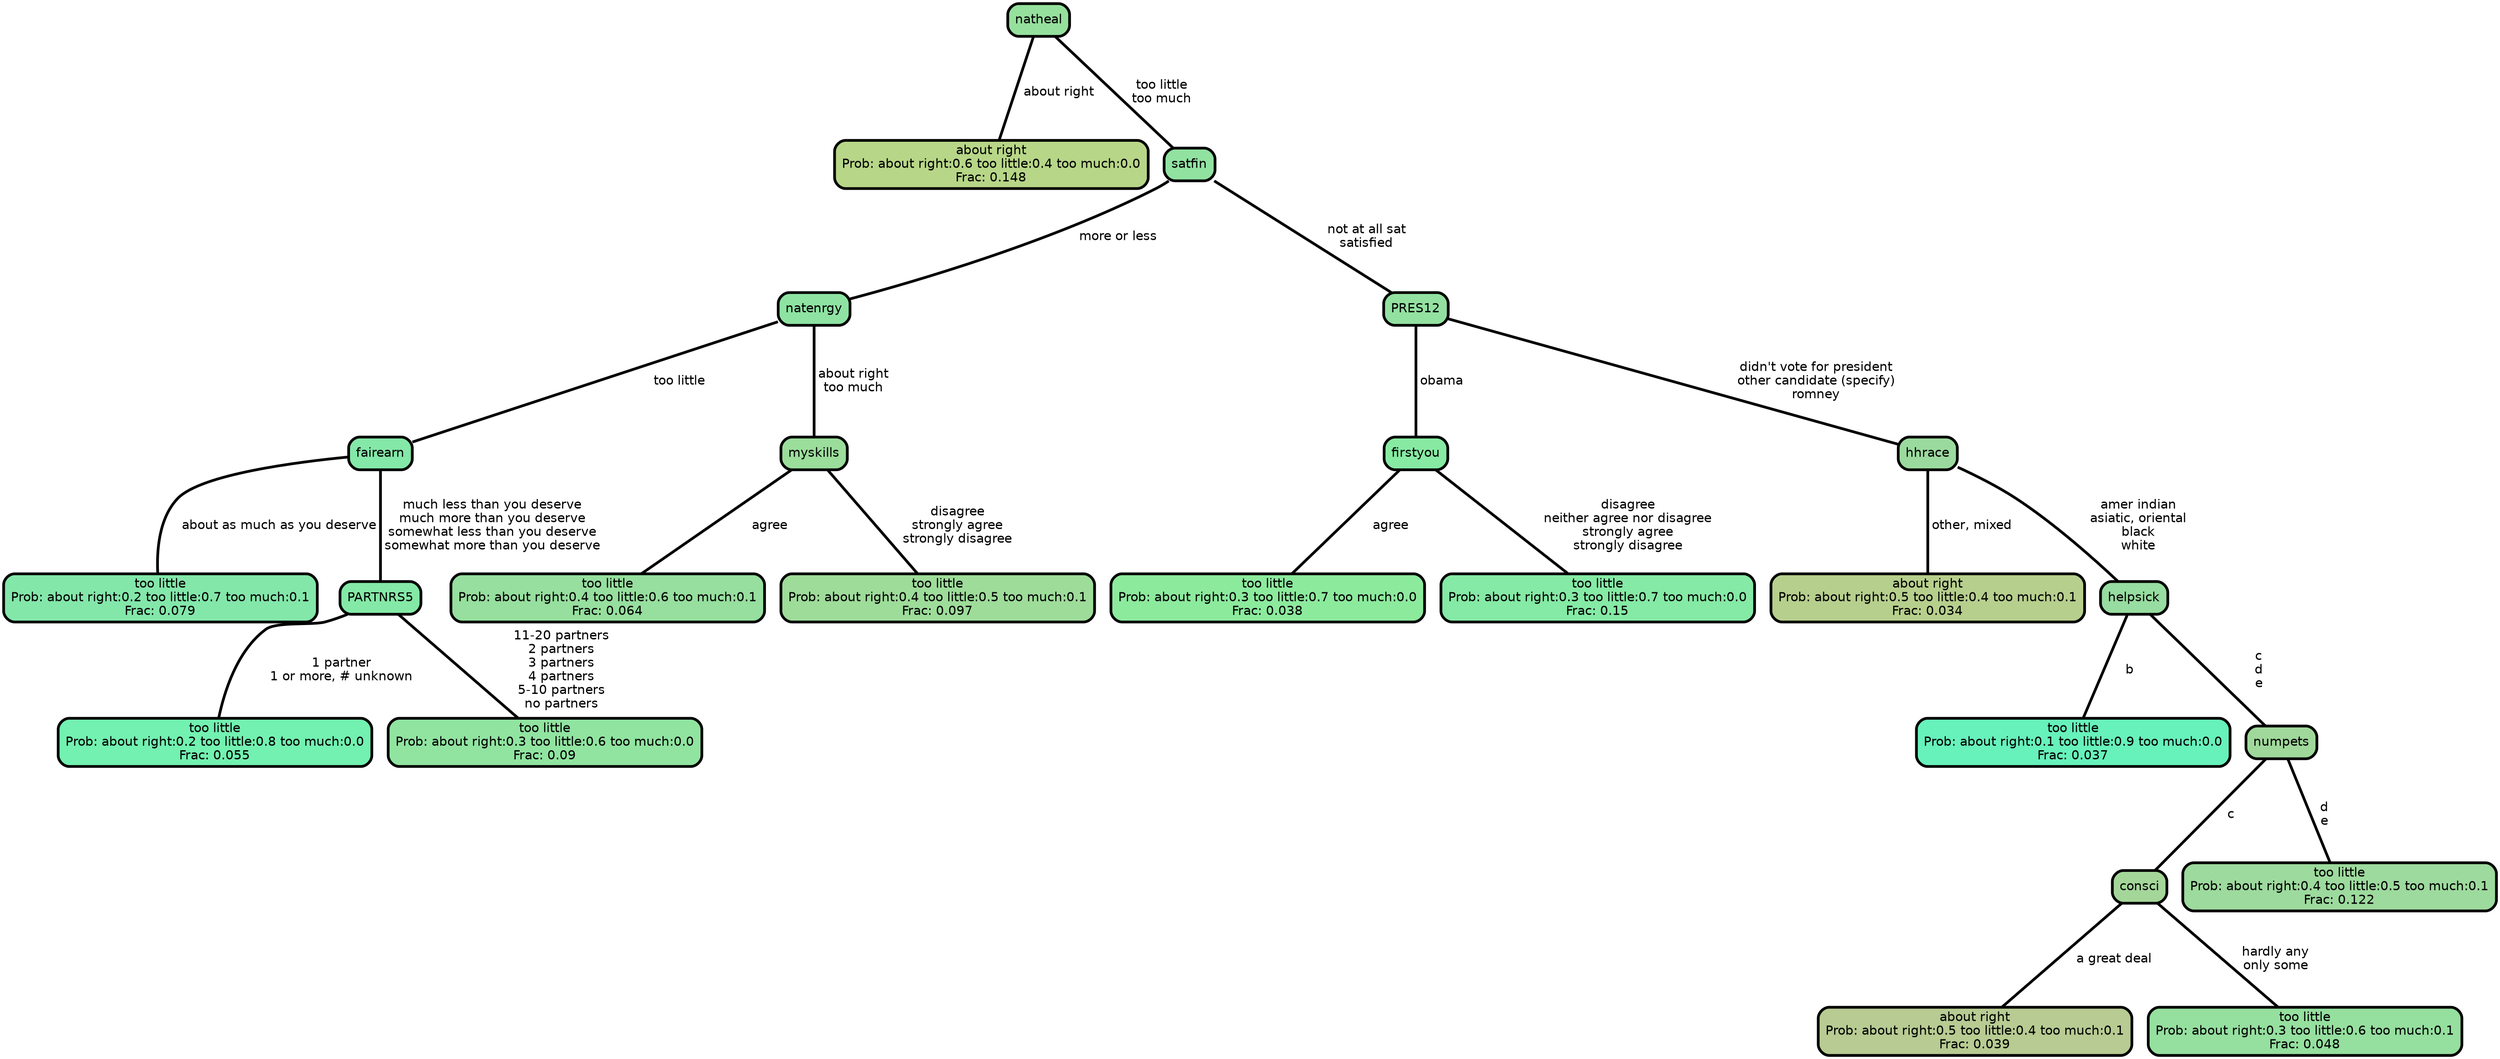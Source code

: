graph Tree {
node [shape=box, style="filled, rounded",color="black",penwidth="3",fontcolor="black",                 fontname=helvetica] ;
graph [ranksep="0 equally", splines=straight,                 bgcolor=transparent, dpi=200] ;
edge [fontname=helvetica, color=black] ;
0 [label="about right
Prob: about right:0.6 too little:0.4 too much:0.0
Frac: 0.148", fillcolor="#b7d687"] ;
1 [label="natheal", fillcolor="#96e09d"] ;
2 [label="too little
Prob: about right:0.2 too little:0.7 too much:0.1
Frac: 0.079", fillcolor="#83e7aa"] ;
3 [label="fairearn", fillcolor="#84e8a8"] ;
4 [label="too little
Prob: about right:0.2 too little:0.8 too much:0.0
Frac: 0.055", fillcolor="#72f1b0"] ;
5 [label="PARTNRS5", fillcolor="#84e9a6"] ;
6 [label="too little
Prob: about right:0.3 too little:0.6 too much:0.0
Frac: 0.09", fillcolor="#90e4a0"] ;
7 [label="natenrgy", fillcolor="#8ee3a2"] ;
8 [label="too little
Prob: about right:0.4 too little:0.6 too much:0.1
Frac: 0.064", fillcolor="#96df9e"] ;
9 [label="myskills", fillcolor="#9bdd9b"] ;
10 [label="too little
Prob: about right:0.4 too little:0.5 too much:0.1
Frac: 0.097", fillcolor="#9edc9a"] ;
11 [label="satfin", fillcolor="#91e2a1"] ;
12 [label="too little
Prob: about right:0.3 too little:0.7 too much:0.0
Frac: 0.038", fillcolor="#8cea9d"] ;
13 [label="firstyou", fillcolor="#87eaa3"] ;
14 [label="too little
Prob: about right:0.3 too little:0.7 too much:0.0
Frac: 0.15", fillcolor="#85eaa5"] ;
15 [label="PRES12", fillcolor="#93e1a0"] ;
16 [label="about right
Prob: about right:0.5 too little:0.4 too much:0.1
Frac: 0.034", fillcolor="#b7cf8d"] ;
17 [label="hhrace", fillcolor="#9bda9e"] ;
18 [label="too little
Prob: about right:0.1 too little:0.9 too much:0.0
Frac: 0.037", fillcolor="#67f1bb"] ;
19 [label="helpsick", fillcolor="#97dca0"] ;
20 [label="about right
Prob: about right:0.5 too little:0.4 too much:0.1
Frac: 0.039", fillcolor="#b7cb92"] ;
21 [label="consci", fillcolor="#a4d699"] ;
22 [label="too little
Prob: about right:0.3 too little:0.6 too much:0.1
Frac: 0.048", fillcolor="#95df9f"] ;
23 [label="numpets", fillcolor="#a0d89b"] ;
24 [label="too little
Prob: about right:0.4 too little:0.5 too much:0.1
Frac: 0.122", fillcolor="#9dda9d"] ;
1 -- 0 [label=" about right",penwidth=3] ;
1 -- 11 [label=" too little\n too much",penwidth=3] ;
3 -- 2 [label=" about as much as you deserve",penwidth=3] ;
3 -- 5 [label=" much less than you deserve\n much more than you deserve\n somewhat less than you deserve\n somewhat more than you deserve",penwidth=3] ;
5 -- 4 [label=" 1 partner\n 1 or more, # unknown",penwidth=3] ;
5 -- 6 [label=" 11-20 partners\n 2 partners\n 3 partners\n 4 partners\n 5-10 partners\n no partners",penwidth=3] ;
7 -- 3 [label=" too little",penwidth=3] ;
7 -- 9 [label=" about right\n too much",penwidth=3] ;
9 -- 8 [label=" agree",penwidth=3] ;
9 -- 10 [label=" disagree\n strongly agree\n strongly disagree",penwidth=3] ;
11 -- 7 [label=" more or less",penwidth=3] ;
11 -- 15 [label=" not at all sat\n satisfied",penwidth=3] ;
13 -- 12 [label=" agree",penwidth=3] ;
13 -- 14 [label=" disagree\n neither agree nor disagree\n strongly agree\n strongly disagree",penwidth=3] ;
15 -- 13 [label=" obama",penwidth=3] ;
15 -- 17 [label=" didn't vote for president\n other candidate (specify)\n romney",penwidth=3] ;
17 -- 16 [label=" other, mixed",penwidth=3] ;
17 -- 19 [label=" amer indian\n asiatic, oriental\n black\n white",penwidth=3] ;
19 -- 18 [label=" b",penwidth=3] ;
19 -- 23 [label=" c\n d\n e",penwidth=3] ;
21 -- 20 [label=" a great deal",penwidth=3] ;
21 -- 22 [label=" hardly any\n only some",penwidth=3] ;
23 -- 21 [label=" c",penwidth=3] ;
23 -- 24 [label=" d\n e",penwidth=3] ;
{rank = same;}}